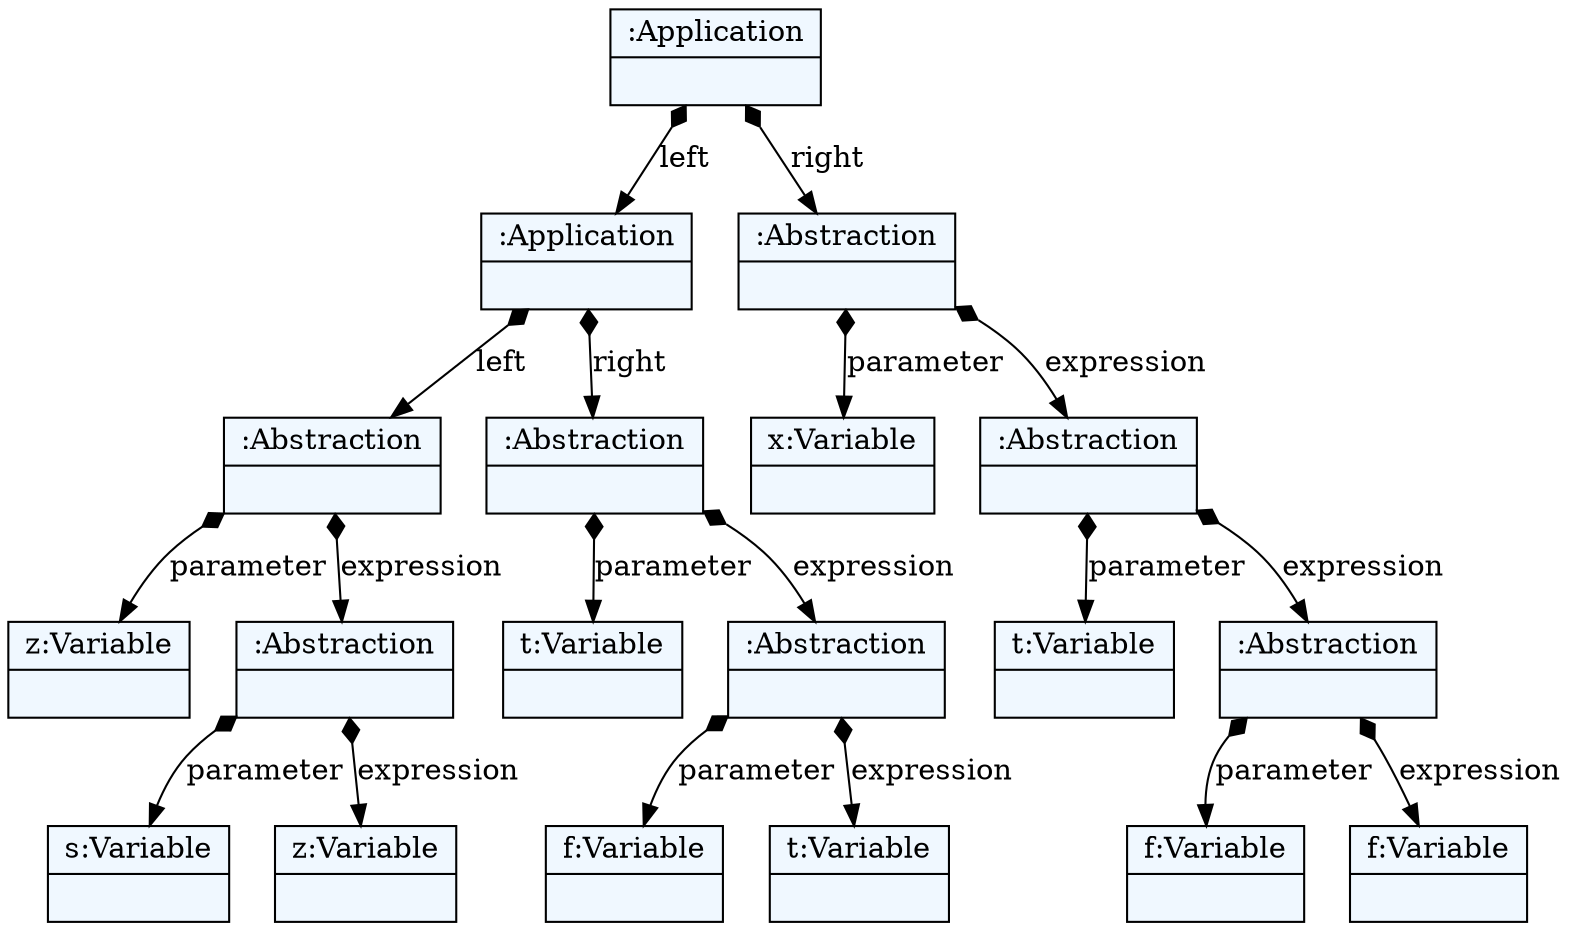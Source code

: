 
    digraph textX {
    fontname = "Bitstream Vera Sans"
    fontsize = 8
    node[
        shape=record,
        style=filled,
        fillcolor=aliceblue
    ]
    nodesep = 0.3
    edge[dir=black,arrowtail=empty]


1953379349504 -> 1953379349552 [label="left" arrowtail=diamond dir=both]
1953379349552 -> 1953379351376 [label="left" arrowtail=diamond dir=both]
1953379351376 -> 1953379351472 [label="parameter" arrowtail=diamond dir=both]
1953379351472[label="{z:Variable|}"]
1953379351376 -> 1953379352000 [label="expression" arrowtail=diamond dir=both]
1953379352000 -> 1953379344608 [label="parameter" arrowtail=diamond dir=both]
1953379344608[label="{s:Variable|}"]
1953379352000 -> 1953379344656 [label="expression" arrowtail=diamond dir=both]
1953379344656[label="{z:Variable|}"]
1953379352000[label="{:Abstraction|}"]
1953379351376[label="{:Abstraction|}"]
1953379349552 -> 1953379349408 [label="right" arrowtail=diamond dir=both]
1953379349408 -> 1953379351760 [label="parameter" arrowtail=diamond dir=both]
1953379351760[label="{t:Variable|}"]
1953379349408 -> 1953379352144 [label="expression" arrowtail=diamond dir=both]
1953379352144 -> 1953379349312 [label="parameter" arrowtail=diamond dir=both]
1953379349312[label="{f:Variable|}"]
1953379352144 -> 1953379352240 [label="expression" arrowtail=diamond dir=both]
1953379352240[label="{t:Variable|}"]
1953379352144[label="{:Abstraction|}"]
1953379349408[label="{:Abstraction|}"]
1953379349552[label="{:Application|}"]
1953379349504 -> 1953379352192 [label="right" arrowtail=diamond dir=both]
1953379352192 -> 1953379349792 [label="parameter" arrowtail=diamond dir=both]
1953379349792[label="{x:Variable|}"]
1953379352192 -> 1953379349456 [label="expression" arrowtail=diamond dir=both]
1953379349456 -> 1953379344272 [label="parameter" arrowtail=diamond dir=both]
1953379344272[label="{t:Variable|}"]
1953379349456 -> 1953379352096 [label="expression" arrowtail=diamond dir=both]
1953379352096 -> 1953379345040 [label="parameter" arrowtail=diamond dir=both]
1953379345040[label="{f:Variable|}"]
1953379352096 -> 1953379352048 [label="expression" arrowtail=diamond dir=both]
1953379352048[label="{f:Variable|}"]
1953379352096[label="{:Abstraction|}"]
1953379349456[label="{:Abstraction|}"]
1953379352192[label="{:Abstraction|}"]
1953379349504[label="{:Application|}"]

}
